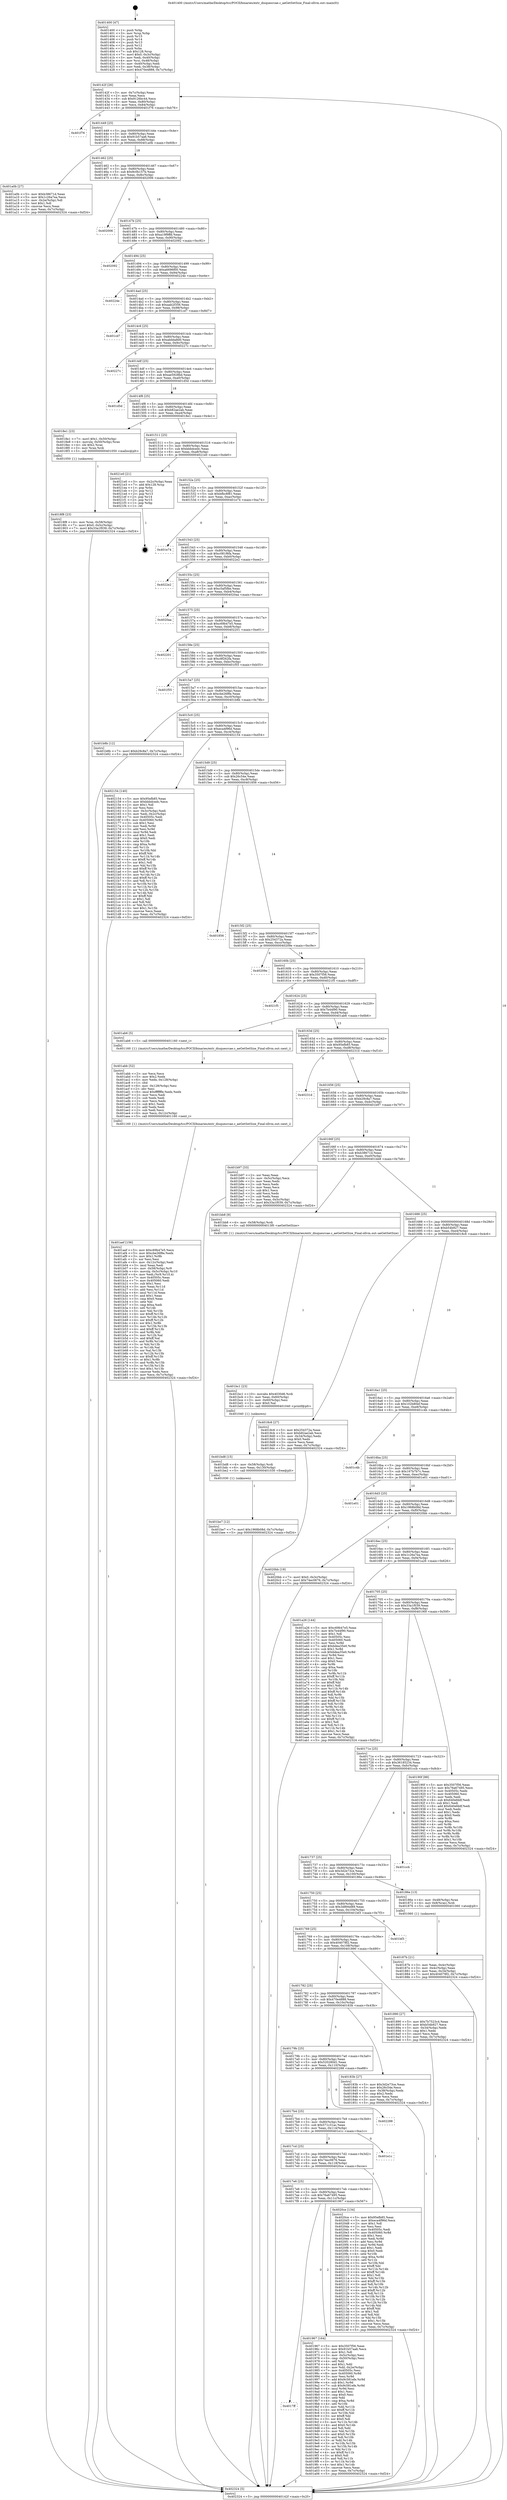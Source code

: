 digraph "0x401400" {
  label = "0x401400 (/mnt/c/Users/mathe/Desktop/tcc/POCII/binaries/extr_disquesrcae.c_aeGetSetSize_Final-ollvm.out::main(0))"
  labelloc = "t"
  node[shape=record]

  Entry [label="",width=0.3,height=0.3,shape=circle,fillcolor=black,style=filled]
  "0x40142f" [label="{
     0x40142f [26]\l
     | [instrs]\l
     &nbsp;&nbsp;0x40142f \<+3\>: mov -0x7c(%rbp),%eax\l
     &nbsp;&nbsp;0x401432 \<+2\>: mov %eax,%ecx\l
     &nbsp;&nbsp;0x401434 \<+6\>: sub $0x9126bc44,%ecx\l
     &nbsp;&nbsp;0x40143a \<+3\>: mov %eax,-0x80(%rbp)\l
     &nbsp;&nbsp;0x40143d \<+6\>: mov %ecx,-0x84(%rbp)\l
     &nbsp;&nbsp;0x401443 \<+6\>: je 0000000000401f76 \<main+0xb76\>\l
  }"]
  "0x401f76" [label="{
     0x401f76\l
  }", style=dashed]
  "0x401449" [label="{
     0x401449 [25]\l
     | [instrs]\l
     &nbsp;&nbsp;0x401449 \<+5\>: jmp 000000000040144e \<main+0x4e\>\l
     &nbsp;&nbsp;0x40144e \<+3\>: mov -0x80(%rbp),%eax\l
     &nbsp;&nbsp;0x401451 \<+5\>: sub $0x91b57aa6,%eax\l
     &nbsp;&nbsp;0x401456 \<+6\>: mov %eax,-0x88(%rbp)\l
     &nbsp;&nbsp;0x40145c \<+6\>: je 0000000000401a0b \<main+0x60b\>\l
  }"]
  Exit [label="",width=0.3,height=0.3,shape=circle,fillcolor=black,style=filled,peripheries=2]
  "0x401a0b" [label="{
     0x401a0b [27]\l
     | [instrs]\l
     &nbsp;&nbsp;0x401a0b \<+5\>: mov $0xb38671d,%eax\l
     &nbsp;&nbsp;0x401a10 \<+5\>: mov $0x1c26a7ea,%ecx\l
     &nbsp;&nbsp;0x401a15 \<+3\>: mov -0x2e(%rbp),%dl\l
     &nbsp;&nbsp;0x401a18 \<+3\>: test $0x1,%dl\l
     &nbsp;&nbsp;0x401a1b \<+3\>: cmovne %ecx,%eax\l
     &nbsp;&nbsp;0x401a1e \<+3\>: mov %eax,-0x7c(%rbp)\l
     &nbsp;&nbsp;0x401a21 \<+5\>: jmp 0000000000402324 \<main+0xf24\>\l
  }"]
  "0x401462" [label="{
     0x401462 [25]\l
     | [instrs]\l
     &nbsp;&nbsp;0x401462 \<+5\>: jmp 0000000000401467 \<main+0x67\>\l
     &nbsp;&nbsp;0x401467 \<+3\>: mov -0x80(%rbp),%eax\l
     &nbsp;&nbsp;0x40146a \<+5\>: sub $0x9c0b157b,%eax\l
     &nbsp;&nbsp;0x40146f \<+6\>: mov %eax,-0x8c(%rbp)\l
     &nbsp;&nbsp;0x401475 \<+6\>: je 0000000000402006 \<main+0xc06\>\l
  }"]
  "0x401be7" [label="{
     0x401be7 [12]\l
     | [instrs]\l
     &nbsp;&nbsp;0x401be7 \<+7\>: movl $0x1968b08d,-0x7c(%rbp)\l
     &nbsp;&nbsp;0x401bee \<+5\>: jmp 0000000000402324 \<main+0xf24\>\l
  }"]
  "0x402006" [label="{
     0x402006\l
  }", style=dashed]
  "0x40147b" [label="{
     0x40147b [25]\l
     | [instrs]\l
     &nbsp;&nbsp;0x40147b \<+5\>: jmp 0000000000401480 \<main+0x80\>\l
     &nbsp;&nbsp;0x401480 \<+3\>: mov -0x80(%rbp),%eax\l
     &nbsp;&nbsp;0x401483 \<+5\>: sub $0xa19f9ffd,%eax\l
     &nbsp;&nbsp;0x401488 \<+6\>: mov %eax,-0x90(%rbp)\l
     &nbsp;&nbsp;0x40148e \<+6\>: je 0000000000402092 \<main+0xc92\>\l
  }"]
  "0x401bd8" [label="{
     0x401bd8 [15]\l
     | [instrs]\l
     &nbsp;&nbsp;0x401bd8 \<+4\>: mov -0x58(%rbp),%rdi\l
     &nbsp;&nbsp;0x401bdc \<+6\>: mov %eax,-0x130(%rbp)\l
     &nbsp;&nbsp;0x401be2 \<+5\>: call 0000000000401030 \<free@plt\>\l
     | [calls]\l
     &nbsp;&nbsp;0x401030 \{1\} (unknown)\l
  }"]
  "0x402092" [label="{
     0x402092\l
  }", style=dashed]
  "0x401494" [label="{
     0x401494 [25]\l
     | [instrs]\l
     &nbsp;&nbsp;0x401494 \<+5\>: jmp 0000000000401499 \<main+0x99\>\l
     &nbsp;&nbsp;0x401499 \<+3\>: mov -0x80(%rbp),%eax\l
     &nbsp;&nbsp;0x40149c \<+5\>: sub $0xa6696f00,%eax\l
     &nbsp;&nbsp;0x4014a1 \<+6\>: mov %eax,-0x94(%rbp)\l
     &nbsp;&nbsp;0x4014a7 \<+6\>: je 000000000040224e \<main+0xe4e\>\l
  }"]
  "0x401bc1" [label="{
     0x401bc1 [23]\l
     | [instrs]\l
     &nbsp;&nbsp;0x401bc1 \<+10\>: movabs $0x4030d6,%rdi\l
     &nbsp;&nbsp;0x401bcb \<+3\>: mov %eax,-0x60(%rbp)\l
     &nbsp;&nbsp;0x401bce \<+3\>: mov -0x60(%rbp),%esi\l
     &nbsp;&nbsp;0x401bd1 \<+2\>: mov $0x0,%al\l
     &nbsp;&nbsp;0x401bd3 \<+5\>: call 0000000000401040 \<printf@plt\>\l
     | [calls]\l
     &nbsp;&nbsp;0x401040 \{1\} (unknown)\l
  }"]
  "0x40224e" [label="{
     0x40224e\l
  }", style=dashed]
  "0x4014ad" [label="{
     0x4014ad [25]\l
     | [instrs]\l
     &nbsp;&nbsp;0x4014ad \<+5\>: jmp 00000000004014b2 \<main+0xb2\>\l
     &nbsp;&nbsp;0x4014b2 \<+3\>: mov -0x80(%rbp),%eax\l
     &nbsp;&nbsp;0x4014b5 \<+5\>: sub $0xaab2f356,%eax\l
     &nbsp;&nbsp;0x4014ba \<+6\>: mov %eax,-0x98(%rbp)\l
     &nbsp;&nbsp;0x4014c0 \<+6\>: je 0000000000401cd7 \<main+0x8d7\>\l
  }"]
  "0x401aef" [label="{
     0x401aef [156]\l
     | [instrs]\l
     &nbsp;&nbsp;0x401aef \<+5\>: mov $0xc69b47e5,%ecx\l
     &nbsp;&nbsp;0x401af4 \<+5\>: mov $0xcbe26f8e,%edx\l
     &nbsp;&nbsp;0x401af9 \<+3\>: mov $0x1,%r8b\l
     &nbsp;&nbsp;0x401afc \<+2\>: xor %esi,%esi\l
     &nbsp;&nbsp;0x401afe \<+6\>: mov -0x12c(%rbp),%edi\l
     &nbsp;&nbsp;0x401b04 \<+3\>: imul %eax,%edi\l
     &nbsp;&nbsp;0x401b07 \<+4\>: mov -0x58(%rbp),%r9\l
     &nbsp;&nbsp;0x401b0b \<+4\>: movslq -0x5c(%rbp),%r10\l
     &nbsp;&nbsp;0x401b0f \<+4\>: mov %edi,(%r9,%r10,4)\l
     &nbsp;&nbsp;0x401b13 \<+7\>: mov 0x40505c,%eax\l
     &nbsp;&nbsp;0x401b1a \<+7\>: mov 0x405060,%edi\l
     &nbsp;&nbsp;0x401b21 \<+3\>: sub $0x1,%esi\l
     &nbsp;&nbsp;0x401b24 \<+3\>: mov %eax,%r11d\l
     &nbsp;&nbsp;0x401b27 \<+3\>: add %esi,%r11d\l
     &nbsp;&nbsp;0x401b2a \<+4\>: imul %r11d,%eax\l
     &nbsp;&nbsp;0x401b2e \<+3\>: and $0x1,%eax\l
     &nbsp;&nbsp;0x401b31 \<+3\>: cmp $0x0,%eax\l
     &nbsp;&nbsp;0x401b34 \<+3\>: sete %bl\l
     &nbsp;&nbsp;0x401b37 \<+3\>: cmp $0xa,%edi\l
     &nbsp;&nbsp;0x401b3a \<+4\>: setl %r14b\l
     &nbsp;&nbsp;0x401b3e \<+3\>: mov %bl,%r15b\l
     &nbsp;&nbsp;0x401b41 \<+4\>: xor $0xff,%r15b\l
     &nbsp;&nbsp;0x401b45 \<+3\>: mov %r14b,%r12b\l
     &nbsp;&nbsp;0x401b48 \<+4\>: xor $0xff,%r12b\l
     &nbsp;&nbsp;0x401b4c \<+4\>: xor $0x1,%r8b\l
     &nbsp;&nbsp;0x401b50 \<+3\>: mov %r15b,%r13b\l
     &nbsp;&nbsp;0x401b53 \<+4\>: and $0xff,%r13b\l
     &nbsp;&nbsp;0x401b57 \<+3\>: and %r8b,%bl\l
     &nbsp;&nbsp;0x401b5a \<+3\>: mov %r12b,%al\l
     &nbsp;&nbsp;0x401b5d \<+2\>: and $0xff,%al\l
     &nbsp;&nbsp;0x401b5f \<+3\>: and %r8b,%r14b\l
     &nbsp;&nbsp;0x401b62 \<+3\>: or %bl,%r13b\l
     &nbsp;&nbsp;0x401b65 \<+3\>: or %r14b,%al\l
     &nbsp;&nbsp;0x401b68 \<+3\>: xor %al,%r13b\l
     &nbsp;&nbsp;0x401b6b \<+3\>: or %r12b,%r15b\l
     &nbsp;&nbsp;0x401b6e \<+4\>: xor $0xff,%r15b\l
     &nbsp;&nbsp;0x401b72 \<+4\>: or $0x1,%r8b\l
     &nbsp;&nbsp;0x401b76 \<+3\>: and %r8b,%r15b\l
     &nbsp;&nbsp;0x401b79 \<+3\>: or %r15b,%r13b\l
     &nbsp;&nbsp;0x401b7c \<+4\>: test $0x1,%r13b\l
     &nbsp;&nbsp;0x401b80 \<+3\>: cmovne %edx,%ecx\l
     &nbsp;&nbsp;0x401b83 \<+3\>: mov %ecx,-0x7c(%rbp)\l
     &nbsp;&nbsp;0x401b86 \<+5\>: jmp 0000000000402324 \<main+0xf24\>\l
  }"]
  "0x401cd7" [label="{
     0x401cd7\l
  }", style=dashed]
  "0x4014c6" [label="{
     0x4014c6 [25]\l
     | [instrs]\l
     &nbsp;&nbsp;0x4014c6 \<+5\>: jmp 00000000004014cb \<main+0xcb\>\l
     &nbsp;&nbsp;0x4014cb \<+3\>: mov -0x80(%rbp),%eax\l
     &nbsp;&nbsp;0x4014ce \<+5\>: sub $0xabdda8d0,%eax\l
     &nbsp;&nbsp;0x4014d3 \<+6\>: mov %eax,-0x9c(%rbp)\l
     &nbsp;&nbsp;0x4014d9 \<+6\>: je 000000000040227c \<main+0xe7c\>\l
  }"]
  "0x401abb" [label="{
     0x401abb [52]\l
     | [instrs]\l
     &nbsp;&nbsp;0x401abb \<+2\>: xor %ecx,%ecx\l
     &nbsp;&nbsp;0x401abd \<+5\>: mov $0x2,%edx\l
     &nbsp;&nbsp;0x401ac2 \<+6\>: mov %edx,-0x128(%rbp)\l
     &nbsp;&nbsp;0x401ac8 \<+1\>: cltd\l
     &nbsp;&nbsp;0x401ac9 \<+6\>: mov -0x128(%rbp),%esi\l
     &nbsp;&nbsp;0x401acf \<+2\>: idiv %esi\l
     &nbsp;&nbsp;0x401ad1 \<+6\>: imul $0xfffffffe,%edx,%edx\l
     &nbsp;&nbsp;0x401ad7 \<+2\>: mov %ecx,%edi\l
     &nbsp;&nbsp;0x401ad9 \<+2\>: sub %edx,%edi\l
     &nbsp;&nbsp;0x401adb \<+2\>: mov %ecx,%edx\l
     &nbsp;&nbsp;0x401add \<+3\>: sub $0x1,%edx\l
     &nbsp;&nbsp;0x401ae0 \<+2\>: add %edx,%edi\l
     &nbsp;&nbsp;0x401ae2 \<+2\>: sub %edi,%ecx\l
     &nbsp;&nbsp;0x401ae4 \<+6\>: mov %ecx,-0x12c(%rbp)\l
     &nbsp;&nbsp;0x401aea \<+5\>: call 0000000000401160 \<next_i\>\l
     | [calls]\l
     &nbsp;&nbsp;0x401160 \{1\} (/mnt/c/Users/mathe/Desktop/tcc/POCII/binaries/extr_disquesrcae.c_aeGetSetSize_Final-ollvm.out::next_i)\l
  }"]
  "0x40227c" [label="{
     0x40227c\l
  }", style=dashed]
  "0x4014df" [label="{
     0x4014df [25]\l
     | [instrs]\l
     &nbsp;&nbsp;0x4014df \<+5\>: jmp 00000000004014e4 \<main+0xe4\>\l
     &nbsp;&nbsp;0x4014e4 \<+3\>: mov -0x80(%rbp),%eax\l
     &nbsp;&nbsp;0x4014e7 \<+5\>: sub $0xae5928bd,%eax\l
     &nbsp;&nbsp;0x4014ec \<+6\>: mov %eax,-0xa0(%rbp)\l
     &nbsp;&nbsp;0x4014f2 \<+6\>: je 0000000000401d5d \<main+0x95d\>\l
  }"]
  "0x4017ff" [label="{
     0x4017ff\l
  }", style=dashed]
  "0x401d5d" [label="{
     0x401d5d\l
  }", style=dashed]
  "0x4014f8" [label="{
     0x4014f8 [25]\l
     | [instrs]\l
     &nbsp;&nbsp;0x4014f8 \<+5\>: jmp 00000000004014fd \<main+0xfd\>\l
     &nbsp;&nbsp;0x4014fd \<+3\>: mov -0x80(%rbp),%eax\l
     &nbsp;&nbsp;0x401500 \<+5\>: sub $0xb82ae2ab,%eax\l
     &nbsp;&nbsp;0x401505 \<+6\>: mov %eax,-0xa4(%rbp)\l
     &nbsp;&nbsp;0x40150b \<+6\>: je 00000000004018e1 \<main+0x4e1\>\l
  }"]
  "0x401967" [label="{
     0x401967 [164]\l
     | [instrs]\l
     &nbsp;&nbsp;0x401967 \<+5\>: mov $0x3507f56,%eax\l
     &nbsp;&nbsp;0x40196c \<+5\>: mov $0x91b57aa6,%ecx\l
     &nbsp;&nbsp;0x401971 \<+2\>: mov $0x1,%dl\l
     &nbsp;&nbsp;0x401973 \<+3\>: mov -0x5c(%rbp),%esi\l
     &nbsp;&nbsp;0x401976 \<+3\>: cmp -0x50(%rbp),%esi\l
     &nbsp;&nbsp;0x401979 \<+4\>: setl %dil\l
     &nbsp;&nbsp;0x40197d \<+4\>: and $0x1,%dil\l
     &nbsp;&nbsp;0x401981 \<+4\>: mov %dil,-0x2e(%rbp)\l
     &nbsp;&nbsp;0x401985 \<+7\>: mov 0x40505c,%esi\l
     &nbsp;&nbsp;0x40198c \<+8\>: mov 0x405060,%r8d\l
     &nbsp;&nbsp;0x401994 \<+3\>: mov %esi,%r9d\l
     &nbsp;&nbsp;0x401997 \<+7\>: add $0x9c581efe,%r9d\l
     &nbsp;&nbsp;0x40199e \<+4\>: sub $0x1,%r9d\l
     &nbsp;&nbsp;0x4019a2 \<+7\>: sub $0x9c581efe,%r9d\l
     &nbsp;&nbsp;0x4019a9 \<+4\>: imul %r9d,%esi\l
     &nbsp;&nbsp;0x4019ad \<+3\>: and $0x1,%esi\l
     &nbsp;&nbsp;0x4019b0 \<+3\>: cmp $0x0,%esi\l
     &nbsp;&nbsp;0x4019b3 \<+4\>: sete %dil\l
     &nbsp;&nbsp;0x4019b7 \<+4\>: cmp $0xa,%r8d\l
     &nbsp;&nbsp;0x4019bb \<+4\>: setl %r10b\l
     &nbsp;&nbsp;0x4019bf \<+3\>: mov %dil,%r11b\l
     &nbsp;&nbsp;0x4019c2 \<+4\>: xor $0xff,%r11b\l
     &nbsp;&nbsp;0x4019c6 \<+3\>: mov %r10b,%bl\l
     &nbsp;&nbsp;0x4019c9 \<+3\>: xor $0xff,%bl\l
     &nbsp;&nbsp;0x4019cc \<+3\>: xor $0x0,%dl\l
     &nbsp;&nbsp;0x4019cf \<+3\>: mov %r11b,%r14b\l
     &nbsp;&nbsp;0x4019d2 \<+4\>: and $0x0,%r14b\l
     &nbsp;&nbsp;0x4019d6 \<+3\>: and %dl,%dil\l
     &nbsp;&nbsp;0x4019d9 \<+3\>: mov %bl,%r15b\l
     &nbsp;&nbsp;0x4019dc \<+4\>: and $0x0,%r15b\l
     &nbsp;&nbsp;0x4019e0 \<+3\>: and %dl,%r10b\l
     &nbsp;&nbsp;0x4019e3 \<+3\>: or %dil,%r14b\l
     &nbsp;&nbsp;0x4019e6 \<+3\>: or %r10b,%r15b\l
     &nbsp;&nbsp;0x4019e9 \<+3\>: xor %r15b,%r14b\l
     &nbsp;&nbsp;0x4019ec \<+3\>: or %bl,%r11b\l
     &nbsp;&nbsp;0x4019ef \<+4\>: xor $0xff,%r11b\l
     &nbsp;&nbsp;0x4019f3 \<+3\>: or $0x0,%dl\l
     &nbsp;&nbsp;0x4019f6 \<+3\>: and %dl,%r11b\l
     &nbsp;&nbsp;0x4019f9 \<+3\>: or %r11b,%r14b\l
     &nbsp;&nbsp;0x4019fc \<+4\>: test $0x1,%r14b\l
     &nbsp;&nbsp;0x401a00 \<+3\>: cmovne %ecx,%eax\l
     &nbsp;&nbsp;0x401a03 \<+3\>: mov %eax,-0x7c(%rbp)\l
     &nbsp;&nbsp;0x401a06 \<+5\>: jmp 0000000000402324 \<main+0xf24\>\l
  }"]
  "0x4018e1" [label="{
     0x4018e1 [23]\l
     | [instrs]\l
     &nbsp;&nbsp;0x4018e1 \<+7\>: movl $0x1,-0x50(%rbp)\l
     &nbsp;&nbsp;0x4018e8 \<+4\>: movslq -0x50(%rbp),%rax\l
     &nbsp;&nbsp;0x4018ec \<+4\>: shl $0x2,%rax\l
     &nbsp;&nbsp;0x4018f0 \<+3\>: mov %rax,%rdi\l
     &nbsp;&nbsp;0x4018f3 \<+5\>: call 0000000000401050 \<malloc@plt\>\l
     | [calls]\l
     &nbsp;&nbsp;0x401050 \{1\} (unknown)\l
  }"]
  "0x401511" [label="{
     0x401511 [25]\l
     | [instrs]\l
     &nbsp;&nbsp;0x401511 \<+5\>: jmp 0000000000401516 \<main+0x116\>\l
     &nbsp;&nbsp;0x401516 \<+3\>: mov -0x80(%rbp),%eax\l
     &nbsp;&nbsp;0x401519 \<+5\>: sub $0xbbbdcedc,%eax\l
     &nbsp;&nbsp;0x40151e \<+6\>: mov %eax,-0xa8(%rbp)\l
     &nbsp;&nbsp;0x401524 \<+6\>: je 00000000004021e0 \<main+0xde0\>\l
  }"]
  "0x4017e6" [label="{
     0x4017e6 [25]\l
     | [instrs]\l
     &nbsp;&nbsp;0x4017e6 \<+5\>: jmp 00000000004017eb \<main+0x3eb\>\l
     &nbsp;&nbsp;0x4017eb \<+3\>: mov -0x80(%rbp),%eax\l
     &nbsp;&nbsp;0x4017ee \<+5\>: sub $0x76a67495,%eax\l
     &nbsp;&nbsp;0x4017f3 \<+6\>: mov %eax,-0x11c(%rbp)\l
     &nbsp;&nbsp;0x4017f9 \<+6\>: je 0000000000401967 \<main+0x567\>\l
  }"]
  "0x4021e0" [label="{
     0x4021e0 [21]\l
     | [instrs]\l
     &nbsp;&nbsp;0x4021e0 \<+3\>: mov -0x2c(%rbp),%eax\l
     &nbsp;&nbsp;0x4021e3 \<+7\>: add $0x128,%rsp\l
     &nbsp;&nbsp;0x4021ea \<+1\>: pop %rbx\l
     &nbsp;&nbsp;0x4021eb \<+2\>: pop %r12\l
     &nbsp;&nbsp;0x4021ed \<+2\>: pop %r13\l
     &nbsp;&nbsp;0x4021ef \<+2\>: pop %r14\l
     &nbsp;&nbsp;0x4021f1 \<+2\>: pop %r15\l
     &nbsp;&nbsp;0x4021f3 \<+1\>: pop %rbp\l
     &nbsp;&nbsp;0x4021f4 \<+1\>: ret\l
  }"]
  "0x40152a" [label="{
     0x40152a [25]\l
     | [instrs]\l
     &nbsp;&nbsp;0x40152a \<+5\>: jmp 000000000040152f \<main+0x12f\>\l
     &nbsp;&nbsp;0x40152f \<+3\>: mov -0x80(%rbp),%eax\l
     &nbsp;&nbsp;0x401532 \<+5\>: sub $0xbfbc8f81,%eax\l
     &nbsp;&nbsp;0x401537 \<+6\>: mov %eax,-0xac(%rbp)\l
     &nbsp;&nbsp;0x40153d \<+6\>: je 0000000000401e74 \<main+0xa74\>\l
  }"]
  "0x4020ce" [label="{
     0x4020ce [134]\l
     | [instrs]\l
     &nbsp;&nbsp;0x4020ce \<+5\>: mov $0x95efb85,%eax\l
     &nbsp;&nbsp;0x4020d3 \<+5\>: mov $0xeca4f96d,%ecx\l
     &nbsp;&nbsp;0x4020d8 \<+2\>: mov $0x1,%dl\l
     &nbsp;&nbsp;0x4020da \<+2\>: xor %esi,%esi\l
     &nbsp;&nbsp;0x4020dc \<+7\>: mov 0x40505c,%edi\l
     &nbsp;&nbsp;0x4020e3 \<+8\>: mov 0x405060,%r8d\l
     &nbsp;&nbsp;0x4020eb \<+3\>: sub $0x1,%esi\l
     &nbsp;&nbsp;0x4020ee \<+3\>: mov %edi,%r9d\l
     &nbsp;&nbsp;0x4020f1 \<+3\>: add %esi,%r9d\l
     &nbsp;&nbsp;0x4020f4 \<+4\>: imul %r9d,%edi\l
     &nbsp;&nbsp;0x4020f8 \<+3\>: and $0x1,%edi\l
     &nbsp;&nbsp;0x4020fb \<+3\>: cmp $0x0,%edi\l
     &nbsp;&nbsp;0x4020fe \<+4\>: sete %r10b\l
     &nbsp;&nbsp;0x402102 \<+4\>: cmp $0xa,%r8d\l
     &nbsp;&nbsp;0x402106 \<+4\>: setl %r11b\l
     &nbsp;&nbsp;0x40210a \<+3\>: mov %r10b,%bl\l
     &nbsp;&nbsp;0x40210d \<+3\>: xor $0xff,%bl\l
     &nbsp;&nbsp;0x402110 \<+3\>: mov %r11b,%r14b\l
     &nbsp;&nbsp;0x402113 \<+4\>: xor $0xff,%r14b\l
     &nbsp;&nbsp;0x402117 \<+3\>: xor $0x1,%dl\l
     &nbsp;&nbsp;0x40211a \<+3\>: mov %bl,%r15b\l
     &nbsp;&nbsp;0x40211d \<+4\>: and $0xff,%r15b\l
     &nbsp;&nbsp;0x402121 \<+3\>: and %dl,%r10b\l
     &nbsp;&nbsp;0x402124 \<+3\>: mov %r14b,%r12b\l
     &nbsp;&nbsp;0x402127 \<+4\>: and $0xff,%r12b\l
     &nbsp;&nbsp;0x40212b \<+3\>: and %dl,%r11b\l
     &nbsp;&nbsp;0x40212e \<+3\>: or %r10b,%r15b\l
     &nbsp;&nbsp;0x402131 \<+3\>: or %r11b,%r12b\l
     &nbsp;&nbsp;0x402134 \<+3\>: xor %r12b,%r15b\l
     &nbsp;&nbsp;0x402137 \<+3\>: or %r14b,%bl\l
     &nbsp;&nbsp;0x40213a \<+3\>: xor $0xff,%bl\l
     &nbsp;&nbsp;0x40213d \<+3\>: or $0x1,%dl\l
     &nbsp;&nbsp;0x402140 \<+2\>: and %dl,%bl\l
     &nbsp;&nbsp;0x402142 \<+3\>: or %bl,%r15b\l
     &nbsp;&nbsp;0x402145 \<+4\>: test $0x1,%r15b\l
     &nbsp;&nbsp;0x402149 \<+3\>: cmovne %ecx,%eax\l
     &nbsp;&nbsp;0x40214c \<+3\>: mov %eax,-0x7c(%rbp)\l
     &nbsp;&nbsp;0x40214f \<+5\>: jmp 0000000000402324 \<main+0xf24\>\l
  }"]
  "0x401e74" [label="{
     0x401e74\l
  }", style=dashed]
  "0x401543" [label="{
     0x401543 [25]\l
     | [instrs]\l
     &nbsp;&nbsp;0x401543 \<+5\>: jmp 0000000000401548 \<main+0x148\>\l
     &nbsp;&nbsp;0x401548 \<+3\>: mov -0x80(%rbp),%eax\l
     &nbsp;&nbsp;0x40154b \<+5\>: sub $0xc081f6fa,%eax\l
     &nbsp;&nbsp;0x401550 \<+6\>: mov %eax,-0xb0(%rbp)\l
     &nbsp;&nbsp;0x401556 \<+6\>: je 00000000004022e2 \<main+0xee2\>\l
  }"]
  "0x4017cd" [label="{
     0x4017cd [25]\l
     | [instrs]\l
     &nbsp;&nbsp;0x4017cd \<+5\>: jmp 00000000004017d2 \<main+0x3d2\>\l
     &nbsp;&nbsp;0x4017d2 \<+3\>: mov -0x80(%rbp),%eax\l
     &nbsp;&nbsp;0x4017d5 \<+5\>: sub $0x74ec0676,%eax\l
     &nbsp;&nbsp;0x4017da \<+6\>: mov %eax,-0x118(%rbp)\l
     &nbsp;&nbsp;0x4017e0 \<+6\>: je 00000000004020ce \<main+0xcce\>\l
  }"]
  "0x4022e2" [label="{
     0x4022e2\l
  }", style=dashed]
  "0x40155c" [label="{
     0x40155c [25]\l
     | [instrs]\l
     &nbsp;&nbsp;0x40155c \<+5\>: jmp 0000000000401561 \<main+0x161\>\l
     &nbsp;&nbsp;0x401561 \<+3\>: mov -0x80(%rbp),%eax\l
     &nbsp;&nbsp;0x401564 \<+5\>: sub $0xc5af5fbe,%eax\l
     &nbsp;&nbsp;0x401569 \<+6\>: mov %eax,-0xb4(%rbp)\l
     &nbsp;&nbsp;0x40156f \<+6\>: je 00000000004020aa \<main+0xcaa\>\l
  }"]
  "0x401e1c" [label="{
     0x401e1c\l
  }", style=dashed]
  "0x4020aa" [label="{
     0x4020aa\l
  }", style=dashed]
  "0x401575" [label="{
     0x401575 [25]\l
     | [instrs]\l
     &nbsp;&nbsp;0x401575 \<+5\>: jmp 000000000040157a \<main+0x17a\>\l
     &nbsp;&nbsp;0x40157a \<+3\>: mov -0x80(%rbp),%eax\l
     &nbsp;&nbsp;0x40157d \<+5\>: sub $0xc69b47e5,%eax\l
     &nbsp;&nbsp;0x401582 \<+6\>: mov %eax,-0xb8(%rbp)\l
     &nbsp;&nbsp;0x401588 \<+6\>: je 0000000000402201 \<main+0xe01\>\l
  }"]
  "0x4017b4" [label="{
     0x4017b4 [25]\l
     | [instrs]\l
     &nbsp;&nbsp;0x4017b4 \<+5\>: jmp 00000000004017b9 \<main+0x3b9\>\l
     &nbsp;&nbsp;0x4017b9 \<+3\>: mov -0x80(%rbp),%eax\l
     &nbsp;&nbsp;0x4017bc \<+5\>: sub $0x571c31ac,%eax\l
     &nbsp;&nbsp;0x4017c1 \<+6\>: mov %eax,-0x114(%rbp)\l
     &nbsp;&nbsp;0x4017c7 \<+6\>: je 0000000000401e1c \<main+0xa1c\>\l
  }"]
  "0x402201" [label="{
     0x402201\l
  }", style=dashed]
  "0x40158e" [label="{
     0x40158e [25]\l
     | [instrs]\l
     &nbsp;&nbsp;0x40158e \<+5\>: jmp 0000000000401593 \<main+0x193\>\l
     &nbsp;&nbsp;0x401593 \<+3\>: mov -0x80(%rbp),%eax\l
     &nbsp;&nbsp;0x401596 \<+5\>: sub $0xc8f262fa,%eax\l
     &nbsp;&nbsp;0x40159b \<+6\>: mov %eax,-0xbc(%rbp)\l
     &nbsp;&nbsp;0x4015a1 \<+6\>: je 0000000000401f55 \<main+0xb55\>\l
  }"]
  "0x402288" [label="{
     0x402288\l
  }", style=dashed]
  "0x401f55" [label="{
     0x401f55\l
  }", style=dashed]
  "0x4015a7" [label="{
     0x4015a7 [25]\l
     | [instrs]\l
     &nbsp;&nbsp;0x4015a7 \<+5\>: jmp 00000000004015ac \<main+0x1ac\>\l
     &nbsp;&nbsp;0x4015ac \<+3\>: mov -0x80(%rbp),%eax\l
     &nbsp;&nbsp;0x4015af \<+5\>: sub $0xcbe26f8e,%eax\l
     &nbsp;&nbsp;0x4015b4 \<+6\>: mov %eax,-0xc0(%rbp)\l
     &nbsp;&nbsp;0x4015ba \<+6\>: je 0000000000401b8b \<main+0x78b\>\l
  }"]
  "0x4018f8" [label="{
     0x4018f8 [23]\l
     | [instrs]\l
     &nbsp;&nbsp;0x4018f8 \<+4\>: mov %rax,-0x58(%rbp)\l
     &nbsp;&nbsp;0x4018fc \<+7\>: movl $0x0,-0x5c(%rbp)\l
     &nbsp;&nbsp;0x401903 \<+7\>: movl $0x33a1f039,-0x7c(%rbp)\l
     &nbsp;&nbsp;0x40190a \<+5\>: jmp 0000000000402324 \<main+0xf24\>\l
  }"]
  "0x401b8b" [label="{
     0x401b8b [12]\l
     | [instrs]\l
     &nbsp;&nbsp;0x401b8b \<+7\>: movl $0xb29c8a7,-0x7c(%rbp)\l
     &nbsp;&nbsp;0x401b92 \<+5\>: jmp 0000000000402324 \<main+0xf24\>\l
  }"]
  "0x4015c0" [label="{
     0x4015c0 [25]\l
     | [instrs]\l
     &nbsp;&nbsp;0x4015c0 \<+5\>: jmp 00000000004015c5 \<main+0x1c5\>\l
     &nbsp;&nbsp;0x4015c5 \<+3\>: mov -0x80(%rbp),%eax\l
     &nbsp;&nbsp;0x4015c8 \<+5\>: sub $0xeca4f96d,%eax\l
     &nbsp;&nbsp;0x4015cd \<+6\>: mov %eax,-0xc4(%rbp)\l
     &nbsp;&nbsp;0x4015d3 \<+6\>: je 0000000000402154 \<main+0xd54\>\l
  }"]
  "0x40187b" [label="{
     0x40187b [21]\l
     | [instrs]\l
     &nbsp;&nbsp;0x40187b \<+3\>: mov %eax,-0x4c(%rbp)\l
     &nbsp;&nbsp;0x40187e \<+3\>: mov -0x4c(%rbp),%eax\l
     &nbsp;&nbsp;0x401881 \<+3\>: mov %eax,-0x34(%rbp)\l
     &nbsp;&nbsp;0x401884 \<+7\>: movl $0x404078f2,-0x7c(%rbp)\l
     &nbsp;&nbsp;0x40188b \<+5\>: jmp 0000000000402324 \<main+0xf24\>\l
  }"]
  "0x402154" [label="{
     0x402154 [140]\l
     | [instrs]\l
     &nbsp;&nbsp;0x402154 \<+5\>: mov $0x95efb85,%eax\l
     &nbsp;&nbsp;0x402159 \<+5\>: mov $0xbbbdcedc,%ecx\l
     &nbsp;&nbsp;0x40215e \<+2\>: mov $0x1,%dl\l
     &nbsp;&nbsp;0x402160 \<+2\>: xor %esi,%esi\l
     &nbsp;&nbsp;0x402162 \<+3\>: mov -0x3c(%rbp),%edi\l
     &nbsp;&nbsp;0x402165 \<+3\>: mov %edi,-0x2c(%rbp)\l
     &nbsp;&nbsp;0x402168 \<+7\>: mov 0x40505c,%edi\l
     &nbsp;&nbsp;0x40216f \<+8\>: mov 0x405060,%r8d\l
     &nbsp;&nbsp;0x402177 \<+3\>: sub $0x1,%esi\l
     &nbsp;&nbsp;0x40217a \<+3\>: mov %edi,%r9d\l
     &nbsp;&nbsp;0x40217d \<+3\>: add %esi,%r9d\l
     &nbsp;&nbsp;0x402180 \<+4\>: imul %r9d,%edi\l
     &nbsp;&nbsp;0x402184 \<+3\>: and $0x1,%edi\l
     &nbsp;&nbsp;0x402187 \<+3\>: cmp $0x0,%edi\l
     &nbsp;&nbsp;0x40218a \<+4\>: sete %r10b\l
     &nbsp;&nbsp;0x40218e \<+4\>: cmp $0xa,%r8d\l
     &nbsp;&nbsp;0x402192 \<+4\>: setl %r11b\l
     &nbsp;&nbsp;0x402196 \<+3\>: mov %r10b,%bl\l
     &nbsp;&nbsp;0x402199 \<+3\>: xor $0xff,%bl\l
     &nbsp;&nbsp;0x40219c \<+3\>: mov %r11b,%r14b\l
     &nbsp;&nbsp;0x40219f \<+4\>: xor $0xff,%r14b\l
     &nbsp;&nbsp;0x4021a3 \<+3\>: xor $0x1,%dl\l
     &nbsp;&nbsp;0x4021a6 \<+3\>: mov %bl,%r15b\l
     &nbsp;&nbsp;0x4021a9 \<+4\>: and $0xff,%r15b\l
     &nbsp;&nbsp;0x4021ad \<+3\>: and %dl,%r10b\l
     &nbsp;&nbsp;0x4021b0 \<+3\>: mov %r14b,%r12b\l
     &nbsp;&nbsp;0x4021b3 \<+4\>: and $0xff,%r12b\l
     &nbsp;&nbsp;0x4021b7 \<+3\>: and %dl,%r11b\l
     &nbsp;&nbsp;0x4021ba \<+3\>: or %r10b,%r15b\l
     &nbsp;&nbsp;0x4021bd \<+3\>: or %r11b,%r12b\l
     &nbsp;&nbsp;0x4021c0 \<+3\>: xor %r12b,%r15b\l
     &nbsp;&nbsp;0x4021c3 \<+3\>: or %r14b,%bl\l
     &nbsp;&nbsp;0x4021c6 \<+3\>: xor $0xff,%bl\l
     &nbsp;&nbsp;0x4021c9 \<+3\>: or $0x1,%dl\l
     &nbsp;&nbsp;0x4021cc \<+2\>: and %dl,%bl\l
     &nbsp;&nbsp;0x4021ce \<+3\>: or %bl,%r15b\l
     &nbsp;&nbsp;0x4021d1 \<+4\>: test $0x1,%r15b\l
     &nbsp;&nbsp;0x4021d5 \<+3\>: cmovne %ecx,%eax\l
     &nbsp;&nbsp;0x4021d8 \<+3\>: mov %eax,-0x7c(%rbp)\l
     &nbsp;&nbsp;0x4021db \<+5\>: jmp 0000000000402324 \<main+0xf24\>\l
  }"]
  "0x4015d9" [label="{
     0x4015d9 [25]\l
     | [instrs]\l
     &nbsp;&nbsp;0x4015d9 \<+5\>: jmp 00000000004015de \<main+0x1de\>\l
     &nbsp;&nbsp;0x4015de \<+3\>: mov -0x80(%rbp),%eax\l
     &nbsp;&nbsp;0x4015e1 \<+5\>: sub $0x26c54e,%eax\l
     &nbsp;&nbsp;0x4015e6 \<+6\>: mov %eax,-0xc8(%rbp)\l
     &nbsp;&nbsp;0x4015ec \<+6\>: je 0000000000401856 \<main+0x456\>\l
  }"]
  "0x401400" [label="{
     0x401400 [47]\l
     | [instrs]\l
     &nbsp;&nbsp;0x401400 \<+1\>: push %rbp\l
     &nbsp;&nbsp;0x401401 \<+3\>: mov %rsp,%rbp\l
     &nbsp;&nbsp;0x401404 \<+2\>: push %r15\l
     &nbsp;&nbsp;0x401406 \<+2\>: push %r14\l
     &nbsp;&nbsp;0x401408 \<+2\>: push %r13\l
     &nbsp;&nbsp;0x40140a \<+2\>: push %r12\l
     &nbsp;&nbsp;0x40140c \<+1\>: push %rbx\l
     &nbsp;&nbsp;0x40140d \<+7\>: sub $0x128,%rsp\l
     &nbsp;&nbsp;0x401414 \<+7\>: movl $0x0,-0x3c(%rbp)\l
     &nbsp;&nbsp;0x40141b \<+3\>: mov %edi,-0x40(%rbp)\l
     &nbsp;&nbsp;0x40141e \<+4\>: mov %rsi,-0x48(%rbp)\l
     &nbsp;&nbsp;0x401422 \<+3\>: mov -0x40(%rbp),%edi\l
     &nbsp;&nbsp;0x401425 \<+3\>: mov %edi,-0x38(%rbp)\l
     &nbsp;&nbsp;0x401428 \<+7\>: movl $0x470e4888,-0x7c(%rbp)\l
  }"]
  "0x401856" [label="{
     0x401856\l
  }", style=dashed]
  "0x4015f2" [label="{
     0x4015f2 [25]\l
     | [instrs]\l
     &nbsp;&nbsp;0x4015f2 \<+5\>: jmp 00000000004015f7 \<main+0x1f7\>\l
     &nbsp;&nbsp;0x4015f7 \<+3\>: mov -0x80(%rbp),%eax\l
     &nbsp;&nbsp;0x4015fa \<+5\>: sub $0x254372a,%eax\l
     &nbsp;&nbsp;0x4015ff \<+6\>: mov %eax,-0xcc(%rbp)\l
     &nbsp;&nbsp;0x401605 \<+6\>: je 000000000040209e \<main+0xc9e\>\l
  }"]
  "0x402324" [label="{
     0x402324 [5]\l
     | [instrs]\l
     &nbsp;&nbsp;0x402324 \<+5\>: jmp 000000000040142f \<main+0x2f\>\l
  }"]
  "0x40209e" [label="{
     0x40209e\l
  }", style=dashed]
  "0x40160b" [label="{
     0x40160b [25]\l
     | [instrs]\l
     &nbsp;&nbsp;0x40160b \<+5\>: jmp 0000000000401610 \<main+0x210\>\l
     &nbsp;&nbsp;0x401610 \<+3\>: mov -0x80(%rbp),%eax\l
     &nbsp;&nbsp;0x401613 \<+5\>: sub $0x3507f56,%eax\l
     &nbsp;&nbsp;0x401618 \<+6\>: mov %eax,-0xd0(%rbp)\l
     &nbsp;&nbsp;0x40161e \<+6\>: je 00000000004021f5 \<main+0xdf5\>\l
  }"]
  "0x40179b" [label="{
     0x40179b [25]\l
     | [instrs]\l
     &nbsp;&nbsp;0x40179b \<+5\>: jmp 00000000004017a0 \<main+0x3a0\>\l
     &nbsp;&nbsp;0x4017a0 \<+3\>: mov -0x80(%rbp),%eax\l
     &nbsp;&nbsp;0x4017a3 \<+5\>: sub $0x520280d1,%eax\l
     &nbsp;&nbsp;0x4017a8 \<+6\>: mov %eax,-0x110(%rbp)\l
     &nbsp;&nbsp;0x4017ae \<+6\>: je 0000000000402288 \<main+0xe88\>\l
  }"]
  "0x4021f5" [label="{
     0x4021f5\l
  }", style=dashed]
  "0x401624" [label="{
     0x401624 [25]\l
     | [instrs]\l
     &nbsp;&nbsp;0x401624 \<+5\>: jmp 0000000000401629 \<main+0x229\>\l
     &nbsp;&nbsp;0x401629 \<+3\>: mov -0x80(%rbp),%eax\l
     &nbsp;&nbsp;0x40162c \<+5\>: sub $0x7b44f90,%eax\l
     &nbsp;&nbsp;0x401631 \<+6\>: mov %eax,-0xd4(%rbp)\l
     &nbsp;&nbsp;0x401637 \<+6\>: je 0000000000401ab6 \<main+0x6b6\>\l
  }"]
  "0x40183b" [label="{
     0x40183b [27]\l
     | [instrs]\l
     &nbsp;&nbsp;0x40183b \<+5\>: mov $0x3d2e73ce,%eax\l
     &nbsp;&nbsp;0x401840 \<+5\>: mov $0x26c54e,%ecx\l
     &nbsp;&nbsp;0x401845 \<+3\>: mov -0x38(%rbp),%edx\l
     &nbsp;&nbsp;0x401848 \<+3\>: cmp $0x2,%edx\l
     &nbsp;&nbsp;0x40184b \<+3\>: cmovne %ecx,%eax\l
     &nbsp;&nbsp;0x40184e \<+3\>: mov %eax,-0x7c(%rbp)\l
     &nbsp;&nbsp;0x401851 \<+5\>: jmp 0000000000402324 \<main+0xf24\>\l
  }"]
  "0x401ab6" [label="{
     0x401ab6 [5]\l
     | [instrs]\l
     &nbsp;&nbsp;0x401ab6 \<+5\>: call 0000000000401160 \<next_i\>\l
     | [calls]\l
     &nbsp;&nbsp;0x401160 \{1\} (/mnt/c/Users/mathe/Desktop/tcc/POCII/binaries/extr_disquesrcae.c_aeGetSetSize_Final-ollvm.out::next_i)\l
  }"]
  "0x40163d" [label="{
     0x40163d [25]\l
     | [instrs]\l
     &nbsp;&nbsp;0x40163d \<+5\>: jmp 0000000000401642 \<main+0x242\>\l
     &nbsp;&nbsp;0x401642 \<+3\>: mov -0x80(%rbp),%eax\l
     &nbsp;&nbsp;0x401645 \<+5\>: sub $0x95efb85,%eax\l
     &nbsp;&nbsp;0x40164a \<+6\>: mov %eax,-0xd8(%rbp)\l
     &nbsp;&nbsp;0x401650 \<+6\>: je 000000000040231d \<main+0xf1d\>\l
  }"]
  "0x401782" [label="{
     0x401782 [25]\l
     | [instrs]\l
     &nbsp;&nbsp;0x401782 \<+5\>: jmp 0000000000401787 \<main+0x387\>\l
     &nbsp;&nbsp;0x401787 \<+3\>: mov -0x80(%rbp),%eax\l
     &nbsp;&nbsp;0x40178a \<+5\>: sub $0x470e4888,%eax\l
     &nbsp;&nbsp;0x40178f \<+6\>: mov %eax,-0x10c(%rbp)\l
     &nbsp;&nbsp;0x401795 \<+6\>: je 000000000040183b \<main+0x43b\>\l
  }"]
  "0x40231d" [label="{
     0x40231d\l
  }", style=dashed]
  "0x401656" [label="{
     0x401656 [25]\l
     | [instrs]\l
     &nbsp;&nbsp;0x401656 \<+5\>: jmp 000000000040165b \<main+0x25b\>\l
     &nbsp;&nbsp;0x40165b \<+3\>: mov -0x80(%rbp),%eax\l
     &nbsp;&nbsp;0x40165e \<+5\>: sub $0xb29c8a7,%eax\l
     &nbsp;&nbsp;0x401663 \<+6\>: mov %eax,-0xdc(%rbp)\l
     &nbsp;&nbsp;0x401669 \<+6\>: je 0000000000401b97 \<main+0x797\>\l
  }"]
  "0x401890" [label="{
     0x401890 [27]\l
     | [instrs]\l
     &nbsp;&nbsp;0x401890 \<+5\>: mov $0x7b7523c4,%eax\l
     &nbsp;&nbsp;0x401895 \<+5\>: mov $0xb54b927,%ecx\l
     &nbsp;&nbsp;0x40189a \<+3\>: mov -0x34(%rbp),%edx\l
     &nbsp;&nbsp;0x40189d \<+3\>: cmp $0x1,%edx\l
     &nbsp;&nbsp;0x4018a0 \<+3\>: cmovl %ecx,%eax\l
     &nbsp;&nbsp;0x4018a3 \<+3\>: mov %eax,-0x7c(%rbp)\l
     &nbsp;&nbsp;0x4018a6 \<+5\>: jmp 0000000000402324 \<main+0xf24\>\l
  }"]
  "0x401b97" [label="{
     0x401b97 [33]\l
     | [instrs]\l
     &nbsp;&nbsp;0x401b97 \<+2\>: xor %eax,%eax\l
     &nbsp;&nbsp;0x401b99 \<+3\>: mov -0x5c(%rbp),%ecx\l
     &nbsp;&nbsp;0x401b9c \<+2\>: mov %eax,%edx\l
     &nbsp;&nbsp;0x401b9e \<+2\>: sub %ecx,%edx\l
     &nbsp;&nbsp;0x401ba0 \<+2\>: mov %eax,%ecx\l
     &nbsp;&nbsp;0x401ba2 \<+3\>: sub $0x1,%ecx\l
     &nbsp;&nbsp;0x401ba5 \<+2\>: add %ecx,%edx\l
     &nbsp;&nbsp;0x401ba7 \<+2\>: sub %edx,%eax\l
     &nbsp;&nbsp;0x401ba9 \<+3\>: mov %eax,-0x5c(%rbp)\l
     &nbsp;&nbsp;0x401bac \<+7\>: movl $0x33a1f039,-0x7c(%rbp)\l
     &nbsp;&nbsp;0x401bb3 \<+5\>: jmp 0000000000402324 \<main+0xf24\>\l
  }"]
  "0x40166f" [label="{
     0x40166f [25]\l
     | [instrs]\l
     &nbsp;&nbsp;0x40166f \<+5\>: jmp 0000000000401674 \<main+0x274\>\l
     &nbsp;&nbsp;0x401674 \<+3\>: mov -0x80(%rbp),%eax\l
     &nbsp;&nbsp;0x401677 \<+5\>: sub $0xb38671d,%eax\l
     &nbsp;&nbsp;0x40167c \<+6\>: mov %eax,-0xe0(%rbp)\l
     &nbsp;&nbsp;0x401682 \<+6\>: je 0000000000401bb8 \<main+0x7b8\>\l
  }"]
  "0x401769" [label="{
     0x401769 [25]\l
     | [instrs]\l
     &nbsp;&nbsp;0x401769 \<+5\>: jmp 000000000040176e \<main+0x36e\>\l
     &nbsp;&nbsp;0x40176e \<+3\>: mov -0x80(%rbp),%eax\l
     &nbsp;&nbsp;0x401771 \<+5\>: sub $0x404078f2,%eax\l
     &nbsp;&nbsp;0x401776 \<+6\>: mov %eax,-0x108(%rbp)\l
     &nbsp;&nbsp;0x40177c \<+6\>: je 0000000000401890 \<main+0x490\>\l
  }"]
  "0x401bb8" [label="{
     0x401bb8 [9]\l
     | [instrs]\l
     &nbsp;&nbsp;0x401bb8 \<+4\>: mov -0x58(%rbp),%rdi\l
     &nbsp;&nbsp;0x401bbc \<+5\>: call 00000000004013f0 \<aeGetSetSize\>\l
     | [calls]\l
     &nbsp;&nbsp;0x4013f0 \{1\} (/mnt/c/Users/mathe/Desktop/tcc/POCII/binaries/extr_disquesrcae.c_aeGetSetSize_Final-ollvm.out::aeGetSetSize)\l
  }"]
  "0x401688" [label="{
     0x401688 [25]\l
     | [instrs]\l
     &nbsp;&nbsp;0x401688 \<+5\>: jmp 000000000040168d \<main+0x28d\>\l
     &nbsp;&nbsp;0x40168d \<+3\>: mov -0x80(%rbp),%eax\l
     &nbsp;&nbsp;0x401690 \<+5\>: sub $0xb54b927,%eax\l
     &nbsp;&nbsp;0x401695 \<+6\>: mov %eax,-0xe4(%rbp)\l
     &nbsp;&nbsp;0x40169b \<+6\>: je 00000000004018c6 \<main+0x4c6\>\l
  }"]
  "0x401bf3" [label="{
     0x401bf3\l
  }", style=dashed]
  "0x4018c6" [label="{
     0x4018c6 [27]\l
     | [instrs]\l
     &nbsp;&nbsp;0x4018c6 \<+5\>: mov $0x254372a,%eax\l
     &nbsp;&nbsp;0x4018cb \<+5\>: mov $0xb82ae2ab,%ecx\l
     &nbsp;&nbsp;0x4018d0 \<+3\>: mov -0x34(%rbp),%edx\l
     &nbsp;&nbsp;0x4018d3 \<+3\>: cmp $0x0,%edx\l
     &nbsp;&nbsp;0x4018d6 \<+3\>: cmove %ecx,%eax\l
     &nbsp;&nbsp;0x4018d9 \<+3\>: mov %eax,-0x7c(%rbp)\l
     &nbsp;&nbsp;0x4018dc \<+5\>: jmp 0000000000402324 \<main+0xf24\>\l
  }"]
  "0x4016a1" [label="{
     0x4016a1 [25]\l
     | [instrs]\l
     &nbsp;&nbsp;0x4016a1 \<+5\>: jmp 00000000004016a6 \<main+0x2a6\>\l
     &nbsp;&nbsp;0x4016a6 \<+3\>: mov -0x80(%rbp),%eax\l
     &nbsp;&nbsp;0x4016a9 \<+5\>: sub $0x102b80ef,%eax\l
     &nbsp;&nbsp;0x4016ae \<+6\>: mov %eax,-0xe8(%rbp)\l
     &nbsp;&nbsp;0x4016b4 \<+6\>: je 0000000000401c4b \<main+0x84b\>\l
  }"]
  "0x401750" [label="{
     0x401750 [25]\l
     | [instrs]\l
     &nbsp;&nbsp;0x401750 \<+5\>: jmp 0000000000401755 \<main+0x355\>\l
     &nbsp;&nbsp;0x401755 \<+3\>: mov -0x80(%rbp),%eax\l
     &nbsp;&nbsp;0x401758 \<+5\>: sub $0x3d894d89,%eax\l
     &nbsp;&nbsp;0x40175d \<+6\>: mov %eax,-0x104(%rbp)\l
     &nbsp;&nbsp;0x401763 \<+6\>: je 0000000000401bf3 \<main+0x7f3\>\l
  }"]
  "0x401c4b" [label="{
     0x401c4b\l
  }", style=dashed]
  "0x4016ba" [label="{
     0x4016ba [25]\l
     | [instrs]\l
     &nbsp;&nbsp;0x4016ba \<+5\>: jmp 00000000004016bf \<main+0x2bf\>\l
     &nbsp;&nbsp;0x4016bf \<+3\>: mov -0x80(%rbp),%eax\l
     &nbsp;&nbsp;0x4016c2 \<+5\>: sub $0x167b7b7c,%eax\l
     &nbsp;&nbsp;0x4016c7 \<+6\>: mov %eax,-0xec(%rbp)\l
     &nbsp;&nbsp;0x4016cd \<+6\>: je 0000000000401e01 \<main+0xa01\>\l
  }"]
  "0x40186e" [label="{
     0x40186e [13]\l
     | [instrs]\l
     &nbsp;&nbsp;0x40186e \<+4\>: mov -0x48(%rbp),%rax\l
     &nbsp;&nbsp;0x401872 \<+4\>: mov 0x8(%rax),%rdi\l
     &nbsp;&nbsp;0x401876 \<+5\>: call 0000000000401060 \<atoi@plt\>\l
     | [calls]\l
     &nbsp;&nbsp;0x401060 \{1\} (unknown)\l
  }"]
  "0x401e01" [label="{
     0x401e01\l
  }", style=dashed]
  "0x4016d3" [label="{
     0x4016d3 [25]\l
     | [instrs]\l
     &nbsp;&nbsp;0x4016d3 \<+5\>: jmp 00000000004016d8 \<main+0x2d8\>\l
     &nbsp;&nbsp;0x4016d8 \<+3\>: mov -0x80(%rbp),%eax\l
     &nbsp;&nbsp;0x4016db \<+5\>: sub $0x1968b08d,%eax\l
     &nbsp;&nbsp;0x4016e0 \<+6\>: mov %eax,-0xf0(%rbp)\l
     &nbsp;&nbsp;0x4016e6 \<+6\>: je 00000000004020bb \<main+0xcbb\>\l
  }"]
  "0x401737" [label="{
     0x401737 [25]\l
     | [instrs]\l
     &nbsp;&nbsp;0x401737 \<+5\>: jmp 000000000040173c \<main+0x33c\>\l
     &nbsp;&nbsp;0x40173c \<+3\>: mov -0x80(%rbp),%eax\l
     &nbsp;&nbsp;0x40173f \<+5\>: sub $0x3d2e73ce,%eax\l
     &nbsp;&nbsp;0x401744 \<+6\>: mov %eax,-0x100(%rbp)\l
     &nbsp;&nbsp;0x40174a \<+6\>: je 000000000040186e \<main+0x46e\>\l
  }"]
  "0x4020bb" [label="{
     0x4020bb [19]\l
     | [instrs]\l
     &nbsp;&nbsp;0x4020bb \<+7\>: movl $0x0,-0x3c(%rbp)\l
     &nbsp;&nbsp;0x4020c2 \<+7\>: movl $0x74ec0676,-0x7c(%rbp)\l
     &nbsp;&nbsp;0x4020c9 \<+5\>: jmp 0000000000402324 \<main+0xf24\>\l
  }"]
  "0x4016ec" [label="{
     0x4016ec [25]\l
     | [instrs]\l
     &nbsp;&nbsp;0x4016ec \<+5\>: jmp 00000000004016f1 \<main+0x2f1\>\l
     &nbsp;&nbsp;0x4016f1 \<+3\>: mov -0x80(%rbp),%eax\l
     &nbsp;&nbsp;0x4016f4 \<+5\>: sub $0x1c26a7ea,%eax\l
     &nbsp;&nbsp;0x4016f9 \<+6\>: mov %eax,-0xf4(%rbp)\l
     &nbsp;&nbsp;0x4016ff \<+6\>: je 0000000000401a26 \<main+0x626\>\l
  }"]
  "0x401ccb" [label="{
     0x401ccb\l
  }", style=dashed]
  "0x401a26" [label="{
     0x401a26 [144]\l
     | [instrs]\l
     &nbsp;&nbsp;0x401a26 \<+5\>: mov $0xc69b47e5,%eax\l
     &nbsp;&nbsp;0x401a2b \<+5\>: mov $0x7b44f90,%ecx\l
     &nbsp;&nbsp;0x401a30 \<+2\>: mov $0x1,%dl\l
     &nbsp;&nbsp;0x401a32 \<+7\>: mov 0x40505c,%esi\l
     &nbsp;&nbsp;0x401a39 \<+7\>: mov 0x405060,%edi\l
     &nbsp;&nbsp;0x401a40 \<+3\>: mov %esi,%r8d\l
     &nbsp;&nbsp;0x401a43 \<+7\>: add $0xbdea35e0,%r8d\l
     &nbsp;&nbsp;0x401a4a \<+4\>: sub $0x1,%r8d\l
     &nbsp;&nbsp;0x401a4e \<+7\>: sub $0xbdea35e0,%r8d\l
     &nbsp;&nbsp;0x401a55 \<+4\>: imul %r8d,%esi\l
     &nbsp;&nbsp;0x401a59 \<+3\>: and $0x1,%esi\l
     &nbsp;&nbsp;0x401a5c \<+3\>: cmp $0x0,%esi\l
     &nbsp;&nbsp;0x401a5f \<+4\>: sete %r9b\l
     &nbsp;&nbsp;0x401a63 \<+3\>: cmp $0xa,%edi\l
     &nbsp;&nbsp;0x401a66 \<+4\>: setl %r10b\l
     &nbsp;&nbsp;0x401a6a \<+3\>: mov %r9b,%r11b\l
     &nbsp;&nbsp;0x401a6d \<+4\>: xor $0xff,%r11b\l
     &nbsp;&nbsp;0x401a71 \<+3\>: mov %r10b,%bl\l
     &nbsp;&nbsp;0x401a74 \<+3\>: xor $0xff,%bl\l
     &nbsp;&nbsp;0x401a77 \<+3\>: xor $0x1,%dl\l
     &nbsp;&nbsp;0x401a7a \<+3\>: mov %r11b,%r14b\l
     &nbsp;&nbsp;0x401a7d \<+4\>: and $0xff,%r14b\l
     &nbsp;&nbsp;0x401a81 \<+3\>: and %dl,%r9b\l
     &nbsp;&nbsp;0x401a84 \<+3\>: mov %bl,%r15b\l
     &nbsp;&nbsp;0x401a87 \<+4\>: and $0xff,%r15b\l
     &nbsp;&nbsp;0x401a8b \<+3\>: and %dl,%r10b\l
     &nbsp;&nbsp;0x401a8e \<+3\>: or %r9b,%r14b\l
     &nbsp;&nbsp;0x401a91 \<+3\>: or %r10b,%r15b\l
     &nbsp;&nbsp;0x401a94 \<+3\>: xor %r15b,%r14b\l
     &nbsp;&nbsp;0x401a97 \<+3\>: or %bl,%r11b\l
     &nbsp;&nbsp;0x401a9a \<+4\>: xor $0xff,%r11b\l
     &nbsp;&nbsp;0x401a9e \<+3\>: or $0x1,%dl\l
     &nbsp;&nbsp;0x401aa1 \<+3\>: and %dl,%r11b\l
     &nbsp;&nbsp;0x401aa4 \<+3\>: or %r11b,%r14b\l
     &nbsp;&nbsp;0x401aa7 \<+4\>: test $0x1,%r14b\l
     &nbsp;&nbsp;0x401aab \<+3\>: cmovne %ecx,%eax\l
     &nbsp;&nbsp;0x401aae \<+3\>: mov %eax,-0x7c(%rbp)\l
     &nbsp;&nbsp;0x401ab1 \<+5\>: jmp 0000000000402324 \<main+0xf24\>\l
  }"]
  "0x401705" [label="{
     0x401705 [25]\l
     | [instrs]\l
     &nbsp;&nbsp;0x401705 \<+5\>: jmp 000000000040170a \<main+0x30a\>\l
     &nbsp;&nbsp;0x40170a \<+3\>: mov -0x80(%rbp),%eax\l
     &nbsp;&nbsp;0x40170d \<+5\>: sub $0x33a1f039,%eax\l
     &nbsp;&nbsp;0x401712 \<+6\>: mov %eax,-0xf8(%rbp)\l
     &nbsp;&nbsp;0x401718 \<+6\>: je 000000000040190f \<main+0x50f\>\l
  }"]
  "0x40171e" [label="{
     0x40171e [25]\l
     | [instrs]\l
     &nbsp;&nbsp;0x40171e \<+5\>: jmp 0000000000401723 \<main+0x323\>\l
     &nbsp;&nbsp;0x401723 \<+3\>: mov -0x80(%rbp),%eax\l
     &nbsp;&nbsp;0x401726 \<+5\>: sub $0x36185234,%eax\l
     &nbsp;&nbsp;0x40172b \<+6\>: mov %eax,-0xfc(%rbp)\l
     &nbsp;&nbsp;0x401731 \<+6\>: je 0000000000401ccb \<main+0x8cb\>\l
  }"]
  "0x40190f" [label="{
     0x40190f [88]\l
     | [instrs]\l
     &nbsp;&nbsp;0x40190f \<+5\>: mov $0x3507f56,%eax\l
     &nbsp;&nbsp;0x401914 \<+5\>: mov $0x76a67495,%ecx\l
     &nbsp;&nbsp;0x401919 \<+7\>: mov 0x40505c,%edx\l
     &nbsp;&nbsp;0x401920 \<+7\>: mov 0x405060,%esi\l
     &nbsp;&nbsp;0x401927 \<+2\>: mov %edx,%edi\l
     &nbsp;&nbsp;0x401929 \<+6\>: sub $0x640efddf,%edi\l
     &nbsp;&nbsp;0x40192f \<+3\>: sub $0x1,%edi\l
     &nbsp;&nbsp;0x401932 \<+6\>: add $0x640efddf,%edi\l
     &nbsp;&nbsp;0x401938 \<+3\>: imul %edi,%edx\l
     &nbsp;&nbsp;0x40193b \<+3\>: and $0x1,%edx\l
     &nbsp;&nbsp;0x40193e \<+3\>: cmp $0x0,%edx\l
     &nbsp;&nbsp;0x401941 \<+4\>: sete %r8b\l
     &nbsp;&nbsp;0x401945 \<+3\>: cmp $0xa,%esi\l
     &nbsp;&nbsp;0x401948 \<+4\>: setl %r9b\l
     &nbsp;&nbsp;0x40194c \<+3\>: mov %r8b,%r10b\l
     &nbsp;&nbsp;0x40194f \<+3\>: and %r9b,%r10b\l
     &nbsp;&nbsp;0x401952 \<+3\>: xor %r9b,%r8b\l
     &nbsp;&nbsp;0x401955 \<+3\>: or %r8b,%r10b\l
     &nbsp;&nbsp;0x401958 \<+4\>: test $0x1,%r10b\l
     &nbsp;&nbsp;0x40195c \<+3\>: cmovne %ecx,%eax\l
     &nbsp;&nbsp;0x40195f \<+3\>: mov %eax,-0x7c(%rbp)\l
     &nbsp;&nbsp;0x401962 \<+5\>: jmp 0000000000402324 \<main+0xf24\>\l
  }"]
  Entry -> "0x401400" [label=" 1"]
  "0x40142f" -> "0x401f76" [label=" 0"]
  "0x40142f" -> "0x401449" [label=" 20"]
  "0x4021e0" -> Exit [label=" 1"]
  "0x401449" -> "0x401a0b" [label=" 2"]
  "0x401449" -> "0x401462" [label=" 18"]
  "0x402154" -> "0x402324" [label=" 1"]
  "0x401462" -> "0x402006" [label=" 0"]
  "0x401462" -> "0x40147b" [label=" 18"]
  "0x4020ce" -> "0x402324" [label=" 1"]
  "0x40147b" -> "0x402092" [label=" 0"]
  "0x40147b" -> "0x401494" [label=" 18"]
  "0x4020bb" -> "0x402324" [label=" 1"]
  "0x401494" -> "0x40224e" [label=" 0"]
  "0x401494" -> "0x4014ad" [label=" 18"]
  "0x401be7" -> "0x402324" [label=" 1"]
  "0x4014ad" -> "0x401cd7" [label=" 0"]
  "0x4014ad" -> "0x4014c6" [label=" 18"]
  "0x401bd8" -> "0x401be7" [label=" 1"]
  "0x4014c6" -> "0x40227c" [label=" 0"]
  "0x4014c6" -> "0x4014df" [label=" 18"]
  "0x401bc1" -> "0x401bd8" [label=" 1"]
  "0x4014df" -> "0x401d5d" [label=" 0"]
  "0x4014df" -> "0x4014f8" [label=" 18"]
  "0x401bb8" -> "0x401bc1" [label=" 1"]
  "0x4014f8" -> "0x4018e1" [label=" 1"]
  "0x4014f8" -> "0x401511" [label=" 17"]
  "0x401b97" -> "0x402324" [label=" 1"]
  "0x401511" -> "0x4021e0" [label=" 1"]
  "0x401511" -> "0x40152a" [label=" 16"]
  "0x401aef" -> "0x402324" [label=" 1"]
  "0x40152a" -> "0x401e74" [label=" 0"]
  "0x40152a" -> "0x401543" [label=" 16"]
  "0x401abb" -> "0x401aef" [label=" 1"]
  "0x401543" -> "0x4022e2" [label=" 0"]
  "0x401543" -> "0x40155c" [label=" 16"]
  "0x401a26" -> "0x402324" [label=" 1"]
  "0x40155c" -> "0x4020aa" [label=" 0"]
  "0x40155c" -> "0x401575" [label=" 16"]
  "0x401a0b" -> "0x402324" [label=" 2"]
  "0x401575" -> "0x402201" [label=" 0"]
  "0x401575" -> "0x40158e" [label=" 16"]
  "0x4017e6" -> "0x4017ff" [label=" 0"]
  "0x40158e" -> "0x401f55" [label=" 0"]
  "0x40158e" -> "0x4015a7" [label=" 16"]
  "0x4017e6" -> "0x401967" [label=" 2"]
  "0x4015a7" -> "0x401b8b" [label=" 1"]
  "0x4015a7" -> "0x4015c0" [label=" 15"]
  "0x4017cd" -> "0x4017e6" [label=" 2"]
  "0x4015c0" -> "0x402154" [label=" 1"]
  "0x4015c0" -> "0x4015d9" [label=" 14"]
  "0x4017cd" -> "0x4020ce" [label=" 1"]
  "0x4015d9" -> "0x401856" [label=" 0"]
  "0x4015d9" -> "0x4015f2" [label=" 14"]
  "0x401ab6" -> "0x401abb" [label=" 1"]
  "0x4015f2" -> "0x40209e" [label=" 0"]
  "0x4015f2" -> "0x40160b" [label=" 14"]
  "0x4017b4" -> "0x4017cd" [label=" 3"]
  "0x40160b" -> "0x4021f5" [label=" 0"]
  "0x40160b" -> "0x401624" [label=" 14"]
  "0x4017b4" -> "0x401e1c" [label=" 0"]
  "0x401624" -> "0x401ab6" [label=" 1"]
  "0x401624" -> "0x40163d" [label=" 13"]
  "0x401967" -> "0x402324" [label=" 2"]
  "0x40163d" -> "0x40231d" [label=" 0"]
  "0x40163d" -> "0x401656" [label=" 13"]
  "0x40179b" -> "0x402288" [label=" 0"]
  "0x401656" -> "0x401b97" [label=" 1"]
  "0x401656" -> "0x40166f" [label=" 12"]
  "0x401b8b" -> "0x402324" [label=" 1"]
  "0x40166f" -> "0x401bb8" [label=" 1"]
  "0x40166f" -> "0x401688" [label=" 11"]
  "0x4018f8" -> "0x402324" [label=" 1"]
  "0x401688" -> "0x4018c6" [label=" 1"]
  "0x401688" -> "0x4016a1" [label=" 10"]
  "0x4018e1" -> "0x4018f8" [label=" 1"]
  "0x4016a1" -> "0x401c4b" [label=" 0"]
  "0x4016a1" -> "0x4016ba" [label=" 10"]
  "0x401890" -> "0x402324" [label=" 1"]
  "0x4016ba" -> "0x401e01" [label=" 0"]
  "0x4016ba" -> "0x4016d3" [label=" 10"]
  "0x40187b" -> "0x402324" [label=" 1"]
  "0x4016d3" -> "0x4020bb" [label=" 1"]
  "0x4016d3" -> "0x4016ec" [label=" 9"]
  "0x402324" -> "0x40142f" [label=" 19"]
  "0x4016ec" -> "0x401a26" [label=" 1"]
  "0x4016ec" -> "0x401705" [label=" 8"]
  "0x401400" -> "0x40142f" [label=" 1"]
  "0x401705" -> "0x40190f" [label=" 2"]
  "0x401705" -> "0x40171e" [label=" 6"]
  "0x40183b" -> "0x402324" [label=" 1"]
  "0x40171e" -> "0x401ccb" [label=" 0"]
  "0x40171e" -> "0x401737" [label=" 6"]
  "0x40186e" -> "0x40187b" [label=" 1"]
  "0x401737" -> "0x40186e" [label=" 1"]
  "0x401737" -> "0x401750" [label=" 5"]
  "0x4018c6" -> "0x402324" [label=" 1"]
  "0x401750" -> "0x401bf3" [label=" 0"]
  "0x401750" -> "0x401769" [label=" 5"]
  "0x40190f" -> "0x402324" [label=" 2"]
  "0x401769" -> "0x401890" [label=" 1"]
  "0x401769" -> "0x401782" [label=" 4"]
  "0x40179b" -> "0x4017b4" [label=" 3"]
  "0x401782" -> "0x40183b" [label=" 1"]
  "0x401782" -> "0x40179b" [label=" 3"]
}
